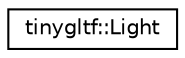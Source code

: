 digraph "Graphical Class Hierarchy"
{
  edge [fontname="Helvetica",fontsize="10",labelfontname="Helvetica",labelfontsize="10"];
  node [fontname="Helvetica",fontsize="10",shape=record];
  rankdir="LR";
  Node0 [label="tinygltf::Light",height=0.2,width=0.4,color="black", fillcolor="white", style="filled",URL="$structtinygltf_1_1Light.html"];
}
